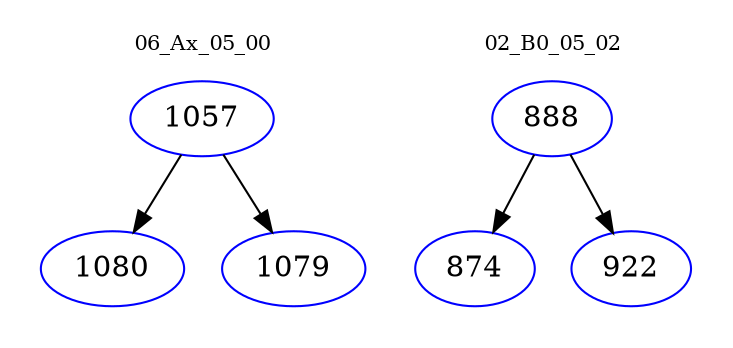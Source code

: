 digraph{
subgraph cluster_0 {
color = white
label = "06_Ax_05_00";
fontsize=10;
T0_1057 [label="1057", color="blue"]
T0_1057 -> T0_1080 [color="black"]
T0_1080 [label="1080", color="blue"]
T0_1057 -> T0_1079 [color="black"]
T0_1079 [label="1079", color="blue"]
}
subgraph cluster_1 {
color = white
label = "02_B0_05_02";
fontsize=10;
T1_888 [label="888", color="blue"]
T1_888 -> T1_874 [color="black"]
T1_874 [label="874", color="blue"]
T1_888 -> T1_922 [color="black"]
T1_922 [label="922", color="blue"]
}
}
